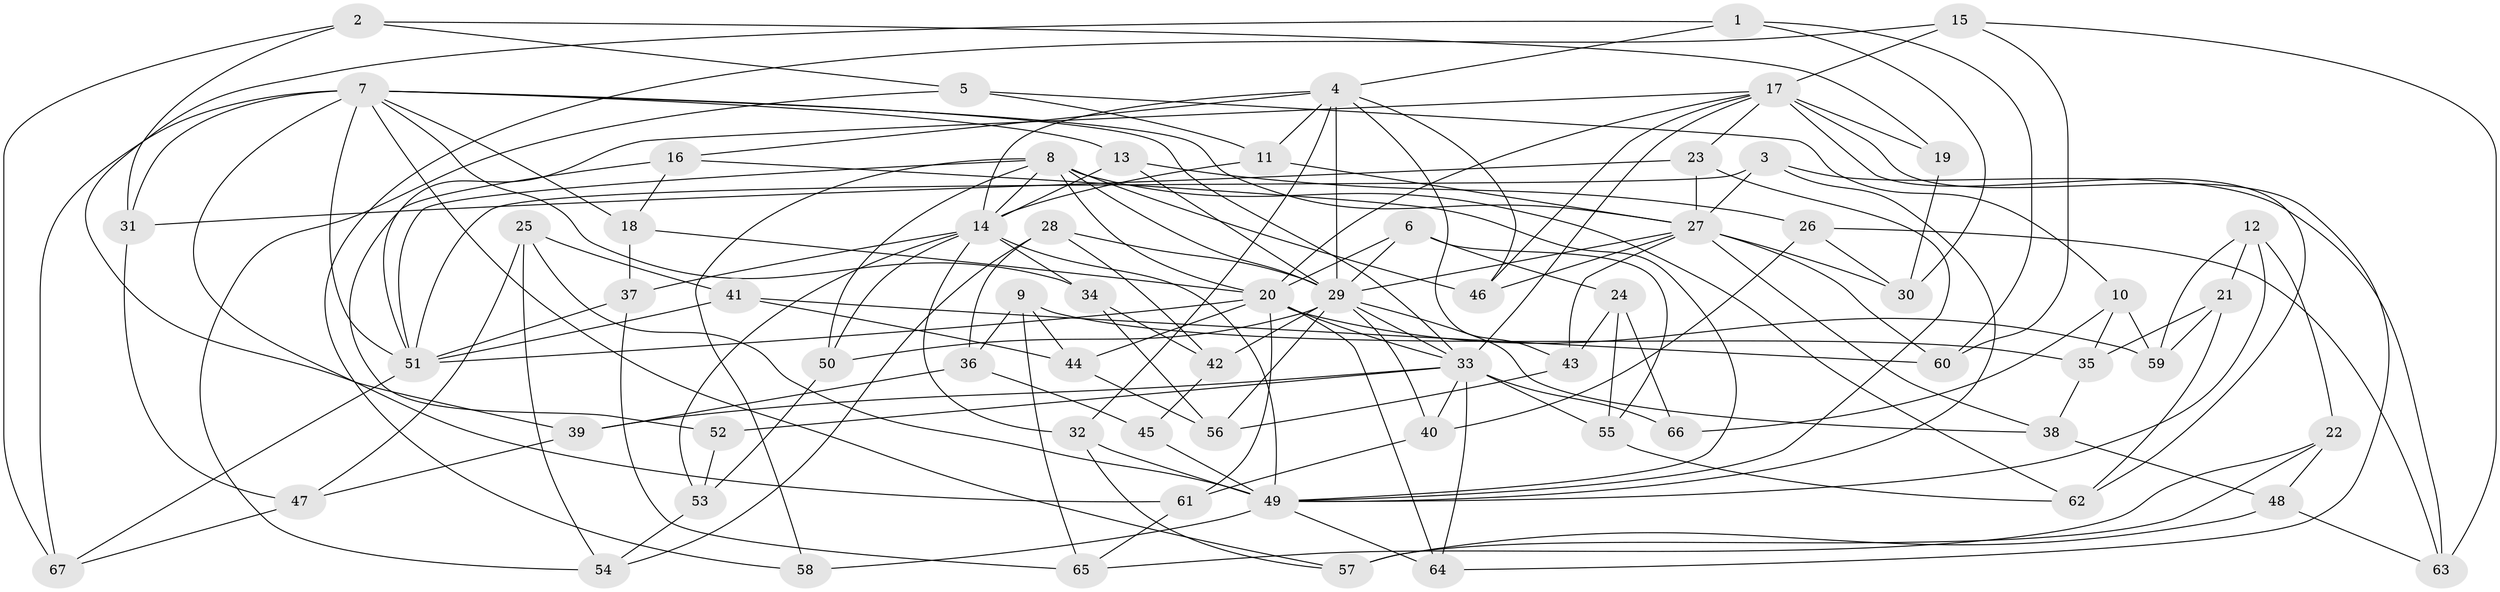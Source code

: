 // original degree distribution, {4: 1.0}
// Generated by graph-tools (version 1.1) at 2025/53/03/04/25 22:53:33]
// undirected, 67 vertices, 162 edges
graph export_dot {
  node [color=gray90,style=filled];
  1;
  2;
  3;
  4;
  5;
  6;
  7;
  8;
  9;
  10;
  11;
  12;
  13;
  14;
  15;
  16;
  17;
  18;
  19;
  20;
  21;
  22;
  23;
  24;
  25;
  26;
  27;
  28;
  29;
  30;
  31;
  32;
  33;
  34;
  35;
  36;
  37;
  38;
  39;
  40;
  41;
  42;
  43;
  44;
  45;
  46;
  47;
  48;
  49;
  50;
  51;
  52;
  53;
  54;
  55;
  56;
  57;
  58;
  59;
  60;
  61;
  62;
  63;
  64;
  65;
  66;
  67;
  1 -- 4 [weight=1.0];
  1 -- 30 [weight=1.0];
  1 -- 39 [weight=1.0];
  1 -- 60 [weight=1.0];
  2 -- 5 [weight=1.0];
  2 -- 19 [weight=1.0];
  2 -- 31 [weight=1.0];
  2 -- 67 [weight=1.0];
  3 -- 27 [weight=1.0];
  3 -- 49 [weight=1.0];
  3 -- 51 [weight=1.0];
  3 -- 63 [weight=1.0];
  4 -- 11 [weight=1.0];
  4 -- 14 [weight=1.0];
  4 -- 16 [weight=1.0];
  4 -- 29 [weight=1.0];
  4 -- 32 [weight=1.0];
  4 -- 43 [weight=1.0];
  4 -- 46 [weight=1.0];
  5 -- 10 [weight=1.0];
  5 -- 11 [weight=1.0];
  5 -- 54 [weight=1.0];
  6 -- 20 [weight=1.0];
  6 -- 24 [weight=1.0];
  6 -- 29 [weight=1.0];
  6 -- 55 [weight=1.0];
  7 -- 13 [weight=1.0];
  7 -- 18 [weight=1.0];
  7 -- 27 [weight=1.0];
  7 -- 31 [weight=1.0];
  7 -- 33 [weight=1.0];
  7 -- 34 [weight=1.0];
  7 -- 51 [weight=3.0];
  7 -- 57 [weight=1.0];
  7 -- 61 [weight=1.0];
  7 -- 67 [weight=1.0];
  8 -- 14 [weight=1.0];
  8 -- 20 [weight=1.0];
  8 -- 29 [weight=1.0];
  8 -- 46 [weight=1.0];
  8 -- 50 [weight=1.0];
  8 -- 51 [weight=1.0];
  8 -- 58 [weight=1.0];
  8 -- 62 [weight=1.0];
  9 -- 35 [weight=1.0];
  9 -- 36 [weight=1.0];
  9 -- 44 [weight=1.0];
  9 -- 65 [weight=1.0];
  10 -- 35 [weight=1.0];
  10 -- 59 [weight=1.0];
  10 -- 66 [weight=1.0];
  11 -- 14 [weight=1.0];
  11 -- 27 [weight=1.0];
  12 -- 21 [weight=1.0];
  12 -- 22 [weight=1.0];
  12 -- 49 [weight=1.0];
  12 -- 59 [weight=1.0];
  13 -- 14 [weight=1.0];
  13 -- 26 [weight=1.0];
  13 -- 29 [weight=1.0];
  14 -- 32 [weight=1.0];
  14 -- 34 [weight=1.0];
  14 -- 37 [weight=1.0];
  14 -- 49 [weight=1.0];
  14 -- 50 [weight=1.0];
  14 -- 53 [weight=1.0];
  15 -- 17 [weight=1.0];
  15 -- 58 [weight=1.0];
  15 -- 60 [weight=1.0];
  15 -- 63 [weight=1.0];
  16 -- 18 [weight=1.0];
  16 -- 49 [weight=1.0];
  16 -- 52 [weight=1.0];
  17 -- 19 [weight=2.0];
  17 -- 20 [weight=1.0];
  17 -- 23 [weight=1.0];
  17 -- 33 [weight=1.0];
  17 -- 46 [weight=1.0];
  17 -- 51 [weight=1.0];
  17 -- 62 [weight=1.0];
  17 -- 64 [weight=1.0];
  18 -- 20 [weight=1.0];
  18 -- 37 [weight=1.0];
  19 -- 30 [weight=1.0];
  20 -- 33 [weight=1.0];
  20 -- 44 [weight=1.0];
  20 -- 51 [weight=3.0];
  20 -- 59 [weight=1.0];
  20 -- 61 [weight=1.0];
  20 -- 64 [weight=1.0];
  21 -- 35 [weight=1.0];
  21 -- 59 [weight=1.0];
  21 -- 62 [weight=1.0];
  22 -- 48 [weight=1.0];
  22 -- 57 [weight=1.0];
  22 -- 65 [weight=1.0];
  23 -- 27 [weight=1.0];
  23 -- 31 [weight=1.0];
  23 -- 49 [weight=1.0];
  24 -- 43 [weight=1.0];
  24 -- 55 [weight=1.0];
  24 -- 66 [weight=1.0];
  25 -- 41 [weight=1.0];
  25 -- 47 [weight=1.0];
  25 -- 49 [weight=1.0];
  25 -- 54 [weight=1.0];
  26 -- 30 [weight=1.0];
  26 -- 40 [weight=1.0];
  26 -- 63 [weight=1.0];
  27 -- 29 [weight=1.0];
  27 -- 30 [weight=1.0];
  27 -- 38 [weight=1.0];
  27 -- 43 [weight=1.0];
  27 -- 46 [weight=1.0];
  27 -- 60 [weight=1.0];
  28 -- 29 [weight=1.0];
  28 -- 36 [weight=1.0];
  28 -- 42 [weight=1.0];
  28 -- 54 [weight=1.0];
  29 -- 33 [weight=1.0];
  29 -- 38 [weight=1.0];
  29 -- 40 [weight=1.0];
  29 -- 42 [weight=1.0];
  29 -- 50 [weight=1.0];
  29 -- 56 [weight=1.0];
  31 -- 47 [weight=1.0];
  32 -- 49 [weight=1.0];
  32 -- 57 [weight=1.0];
  33 -- 39 [weight=1.0];
  33 -- 40 [weight=1.0];
  33 -- 52 [weight=2.0];
  33 -- 55 [weight=1.0];
  33 -- 64 [weight=1.0];
  33 -- 66 [weight=2.0];
  34 -- 42 [weight=1.0];
  34 -- 56 [weight=1.0];
  35 -- 38 [weight=1.0];
  36 -- 39 [weight=1.0];
  36 -- 45 [weight=1.0];
  37 -- 51 [weight=1.0];
  37 -- 65 [weight=1.0];
  38 -- 48 [weight=1.0];
  39 -- 47 [weight=1.0];
  40 -- 61 [weight=1.0];
  41 -- 44 [weight=1.0];
  41 -- 51 [weight=1.0];
  41 -- 60 [weight=1.0];
  42 -- 45 [weight=1.0];
  43 -- 56 [weight=1.0];
  44 -- 56 [weight=1.0];
  45 -- 49 [weight=2.0];
  47 -- 67 [weight=1.0];
  48 -- 57 [weight=1.0];
  48 -- 63 [weight=1.0];
  49 -- 58 [weight=2.0];
  49 -- 64 [weight=1.0];
  50 -- 53 [weight=1.0];
  51 -- 67 [weight=1.0];
  52 -- 53 [weight=1.0];
  53 -- 54 [weight=1.0];
  55 -- 62 [weight=1.0];
  61 -- 65 [weight=1.0];
}
